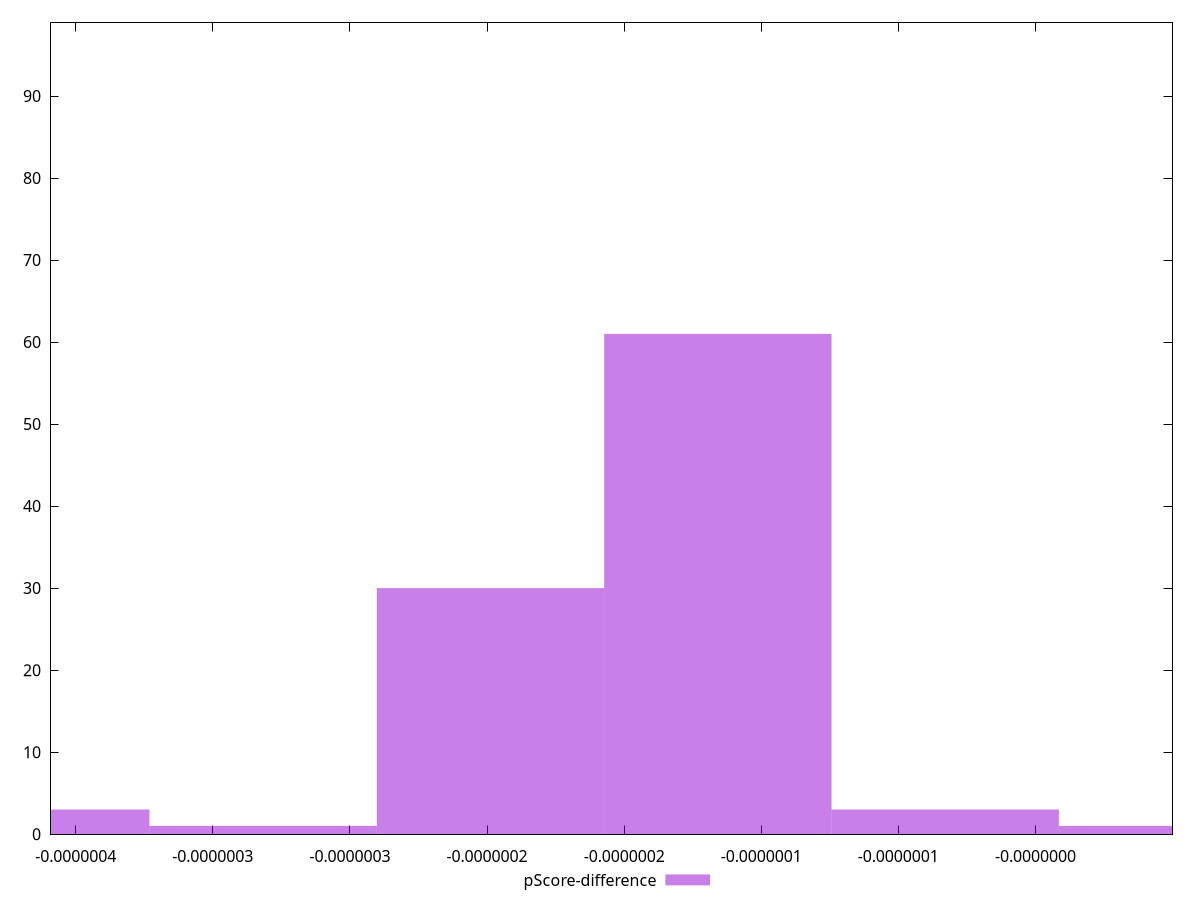 reset

$pScoreDifference <<EOF
-2.487450810888438e-7 30
-1.658300540592292e-7 61
-8.29150270296146e-8 3
-4.1457513514807304e-7 3
0 1
-3.316601081184584e-7 1
EOF

set key outside below
set boxwidth 8.29150270296146e-8
set xrange [-4.093844176988881e-7:-2.0266011091507607e-11]
set yrange [0:99]
set trange [0:99]
set style fill transparent solid 0.5 noborder
set terminal svg size 640, 490 enhanced background rgb 'white'
set output "reports/report_00030_2021-02-24T20-42-31.540Z/bootup-time/samples/card/pScore-difference/histogram.svg"

plot $pScoreDifference title "pScore-difference" with boxes

reset
